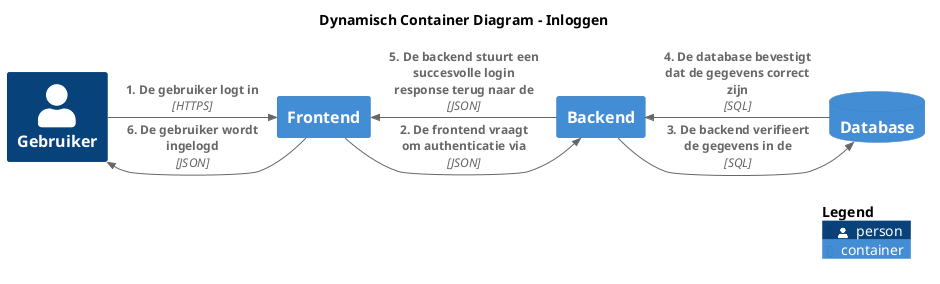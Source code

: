 @startuml
set separator none
title Dynamisch Container Diagram - Inloggen

!include <C4/C4>
!include <C4/C4_Context>
!include <C4/C4_Container>

Person(user, "Gebruiker")

Container(Frontend, "Frontend")
Container(Backend, "Backend")
ContainerDb(Database, "Database")

Rel_R(user, Frontend, "1. De gebruiker logt in", "HTTPS")
Rel_R(Frontend, Backend, "2. De frontend vraagt om authenticatie via", "JSON")
Rel_R(Backend, Database, "3. De backend verifieert de gegevens in de", "SQL")
Rel_R(Database, Backend, "4. De database bevestigt dat de gegevens correct zijn", "SQL")
Rel_R(Backend, Frontend, "5. De backend stuurt een succesvolle login response terug naar de", "JSON")
Rel_R(Frontend, user, "6. De gebruiker wordt ingelogd", "JSON")

SHOW_LEGEND(true)
@enduml